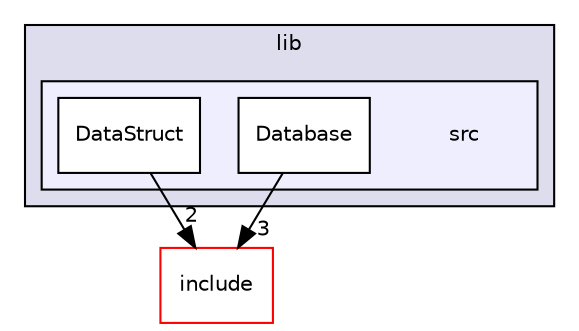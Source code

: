 digraph "lib/src" {
  compound=true
  node [ fontsize="10", fontname="Helvetica"];
  edge [ labelfontsize="10", labelfontname="Helvetica"];
  subgraph clusterdir_97aefd0d527b934f1d99a682da8fe6a9 {
    graph [ bgcolor="#ddddee", pencolor="black", label="lib" fontname="Helvetica", fontsize="10", URL="dir_97aefd0d527b934f1d99a682da8fe6a9.html"]
  subgraph clusterdir_a065c5f60305fee3569f887679366939 {
    graph [ bgcolor="#eeeeff", pencolor="black", label="" URL="dir_a065c5f60305fee3569f887679366939.html"];
    dir_a065c5f60305fee3569f887679366939 [shape=plaintext label="src"];
    dir_6996356fc6ac37148dc1b9f8bd51e39b [shape=box label="Database" color="black" fillcolor="white" style="filled" URL="dir_6996356fc6ac37148dc1b9f8bd51e39b.html"];
    dir_91f3eb4cb3b736e23146b9b397016ddd [shape=box label="DataStruct" color="black" fillcolor="white" style="filled" URL="dir_91f3eb4cb3b736e23146b9b397016ddd.html"];
  }
  }
  dir_5a30104352ef4255dc24354b02eb2d20 [shape=box label="include" fillcolor="white" style="filled" color="red" URL="dir_5a30104352ef4255dc24354b02eb2d20.html"];
  dir_91f3eb4cb3b736e23146b9b397016ddd->dir_5a30104352ef4255dc24354b02eb2d20 [headlabel="2", labeldistance=1.5 headhref="dir_000007_000002.html"];
  dir_6996356fc6ac37148dc1b9f8bd51e39b->dir_5a30104352ef4255dc24354b02eb2d20 [headlabel="3", labeldistance=1.5 headhref="dir_000006_000002.html"];
}
